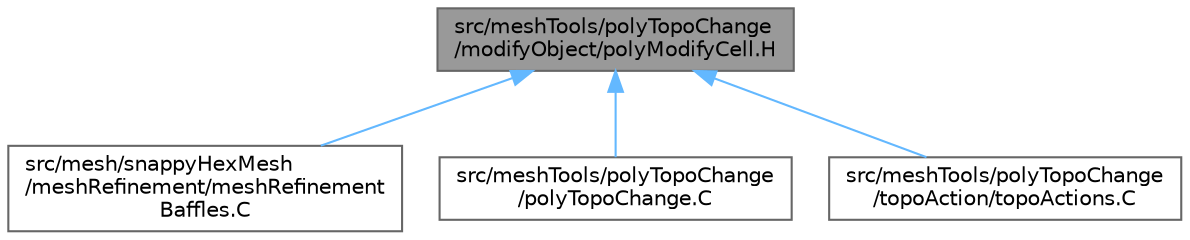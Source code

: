 digraph "src/meshTools/polyTopoChange/modifyObject/polyModifyCell.H"
{
 // LATEX_PDF_SIZE
  bgcolor="transparent";
  edge [fontname=Helvetica,fontsize=10,labelfontname=Helvetica,labelfontsize=10];
  node [fontname=Helvetica,fontsize=10,shape=box,height=0.2,width=0.4];
  Node1 [id="Node000001",label="src/meshTools/polyTopoChange\l/modifyObject/polyModifyCell.H",height=0.2,width=0.4,color="gray40", fillcolor="grey60", style="filled", fontcolor="black",tooltip=" "];
  Node1 -> Node2 [id="edge1_Node000001_Node000002",dir="back",color="steelblue1",style="solid",tooltip=" "];
  Node2 [id="Node000002",label="src/mesh/snappyHexMesh\l/meshRefinement/meshRefinement\lBaffles.C",height=0.2,width=0.4,color="grey40", fillcolor="white", style="filled",URL="$meshRefinementBaffles_8C.html",tooltip=" "];
  Node1 -> Node3 [id="edge2_Node000001_Node000003",dir="back",color="steelblue1",style="solid",tooltip=" "];
  Node3 [id="Node000003",label="src/meshTools/polyTopoChange\l/polyTopoChange.C",height=0.2,width=0.4,color="grey40", fillcolor="white", style="filled",URL="$polyTopoChange_8C.html",tooltip=" "];
  Node1 -> Node4 [id="edge3_Node000001_Node000004",dir="back",color="steelblue1",style="solid",tooltip=" "];
  Node4 [id="Node000004",label="src/meshTools/polyTopoChange\l/topoAction/topoActions.C",height=0.2,width=0.4,color="grey40", fillcolor="white", style="filled",URL="$topoActions_8C.html",tooltip=" "];
}
